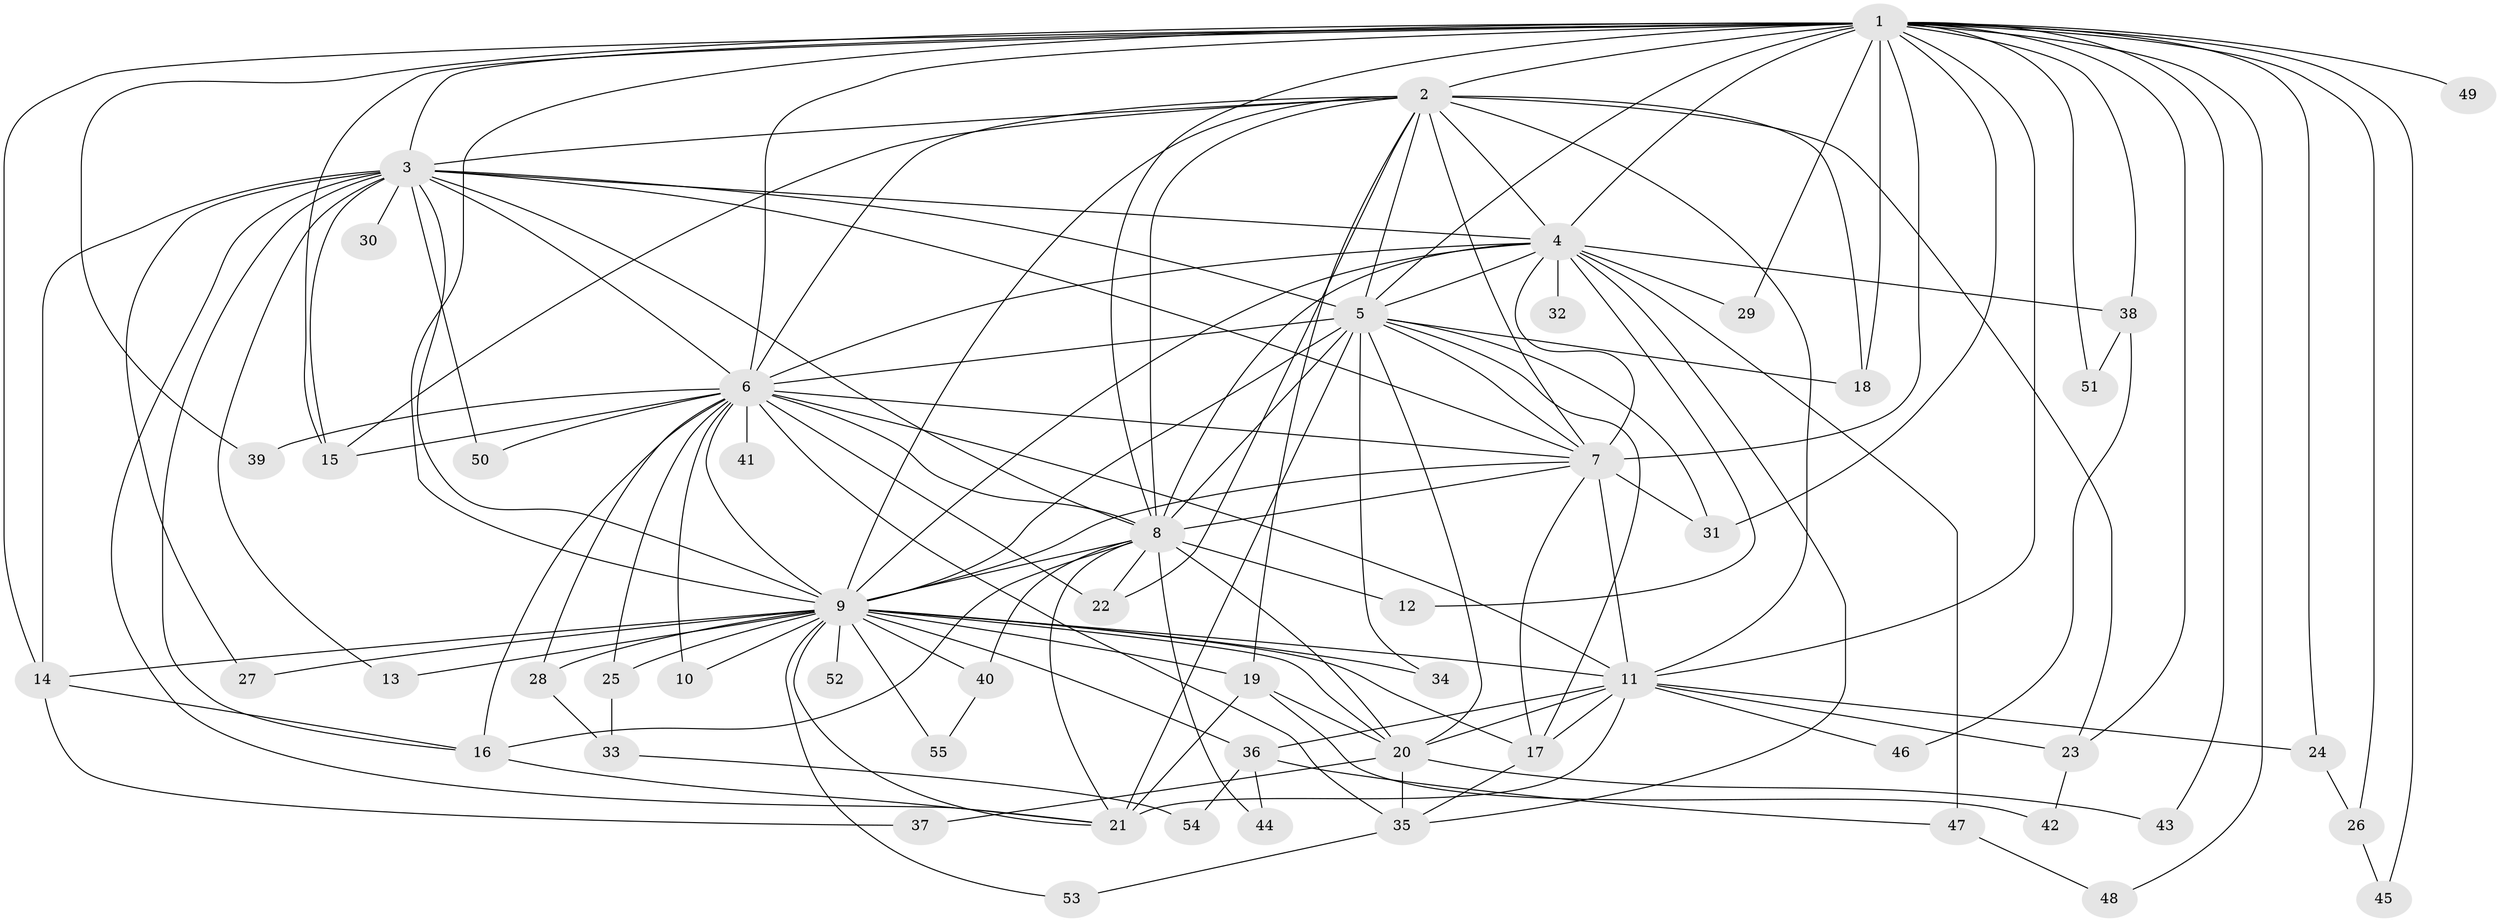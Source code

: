 // original degree distribution, {32: 0.00909090909090909, 20: 0.02727272727272727, 17: 0.00909090909090909, 25: 0.01818181818181818, 26: 0.00909090909090909, 21: 0.00909090909090909, 23: 0.00909090909090909, 2: 0.5545454545454546, 4: 0.06363636363636363, 3: 0.22727272727272727, 5: 0.05454545454545454, 6: 0.00909090909090909}
// Generated by graph-tools (version 1.1) at 2025/35/03/09/25 02:35:15]
// undirected, 55 vertices, 147 edges
graph export_dot {
graph [start="1"]
  node [color=gray90,style=filled];
  1;
  2;
  3;
  4;
  5;
  6;
  7;
  8;
  9;
  10;
  11;
  12;
  13;
  14;
  15;
  16;
  17;
  18;
  19;
  20;
  21;
  22;
  23;
  24;
  25;
  26;
  27;
  28;
  29;
  30;
  31;
  32;
  33;
  34;
  35;
  36;
  37;
  38;
  39;
  40;
  41;
  42;
  43;
  44;
  45;
  46;
  47;
  48;
  49;
  50;
  51;
  52;
  53;
  54;
  55;
  1 -- 2 [weight=1.0];
  1 -- 3 [weight=1.0];
  1 -- 4 [weight=1.0];
  1 -- 5 [weight=1.0];
  1 -- 6 [weight=2.0];
  1 -- 7 [weight=1.0];
  1 -- 8 [weight=1.0];
  1 -- 9 [weight=2.0];
  1 -- 11 [weight=1.0];
  1 -- 14 [weight=1.0];
  1 -- 15 [weight=1.0];
  1 -- 18 [weight=1.0];
  1 -- 23 [weight=1.0];
  1 -- 24 [weight=1.0];
  1 -- 26 [weight=1.0];
  1 -- 29 [weight=1.0];
  1 -- 31 [weight=1.0];
  1 -- 38 [weight=2.0];
  1 -- 39 [weight=1.0];
  1 -- 43 [weight=1.0];
  1 -- 45 [weight=1.0];
  1 -- 48 [weight=1.0];
  1 -- 49 [weight=1.0];
  1 -- 51 [weight=1.0];
  2 -- 3 [weight=1.0];
  2 -- 4 [weight=2.0];
  2 -- 5 [weight=1.0];
  2 -- 6 [weight=1.0];
  2 -- 7 [weight=2.0];
  2 -- 8 [weight=2.0];
  2 -- 9 [weight=2.0];
  2 -- 11 [weight=3.0];
  2 -- 15 [weight=1.0];
  2 -- 18 [weight=1.0];
  2 -- 19 [weight=1.0];
  2 -- 22 [weight=1.0];
  2 -- 23 [weight=1.0];
  3 -- 4 [weight=2.0];
  3 -- 5 [weight=1.0];
  3 -- 6 [weight=1.0];
  3 -- 7 [weight=1.0];
  3 -- 8 [weight=2.0];
  3 -- 9 [weight=2.0];
  3 -- 13 [weight=1.0];
  3 -- 14 [weight=1.0];
  3 -- 15 [weight=1.0];
  3 -- 16 [weight=1.0];
  3 -- 21 [weight=1.0];
  3 -- 27 [weight=1.0];
  3 -- 30 [weight=1.0];
  3 -- 50 [weight=1.0];
  4 -- 5 [weight=1.0];
  4 -- 6 [weight=2.0];
  4 -- 7 [weight=1.0];
  4 -- 8 [weight=1.0];
  4 -- 9 [weight=2.0];
  4 -- 12 [weight=1.0];
  4 -- 29 [weight=1.0];
  4 -- 32 [weight=1.0];
  4 -- 35 [weight=1.0];
  4 -- 38 [weight=1.0];
  4 -- 47 [weight=1.0];
  5 -- 6 [weight=2.0];
  5 -- 7 [weight=2.0];
  5 -- 8 [weight=2.0];
  5 -- 9 [weight=2.0];
  5 -- 17 [weight=1.0];
  5 -- 18 [weight=1.0];
  5 -- 20 [weight=1.0];
  5 -- 21 [weight=7.0];
  5 -- 31 [weight=1.0];
  5 -- 34 [weight=2.0];
  6 -- 7 [weight=1.0];
  6 -- 8 [weight=1.0];
  6 -- 9 [weight=3.0];
  6 -- 10 [weight=1.0];
  6 -- 11 [weight=1.0];
  6 -- 15 [weight=1.0];
  6 -- 16 [weight=2.0];
  6 -- 22 [weight=1.0];
  6 -- 25 [weight=1.0];
  6 -- 28 [weight=1.0];
  6 -- 35 [weight=1.0];
  6 -- 39 [weight=1.0];
  6 -- 41 [weight=1.0];
  6 -- 50 [weight=1.0];
  7 -- 8 [weight=1.0];
  7 -- 9 [weight=2.0];
  7 -- 11 [weight=12.0];
  7 -- 17 [weight=2.0];
  7 -- 31 [weight=2.0];
  8 -- 9 [weight=3.0];
  8 -- 12 [weight=1.0];
  8 -- 16 [weight=1.0];
  8 -- 20 [weight=1.0];
  8 -- 21 [weight=1.0];
  8 -- 22 [weight=1.0];
  8 -- 40 [weight=1.0];
  8 -- 44 [weight=1.0];
  9 -- 10 [weight=1.0];
  9 -- 11 [weight=2.0];
  9 -- 13 [weight=1.0];
  9 -- 14 [weight=2.0];
  9 -- 17 [weight=1.0];
  9 -- 19 [weight=1.0];
  9 -- 20 [weight=1.0];
  9 -- 21 [weight=2.0];
  9 -- 25 [weight=1.0];
  9 -- 27 [weight=1.0];
  9 -- 28 [weight=1.0];
  9 -- 34 [weight=1.0];
  9 -- 36 [weight=1.0];
  9 -- 40 [weight=2.0];
  9 -- 52 [weight=2.0];
  9 -- 53 [weight=1.0];
  9 -- 55 [weight=1.0];
  11 -- 17 [weight=1.0];
  11 -- 20 [weight=1.0];
  11 -- 21 [weight=1.0];
  11 -- 23 [weight=1.0];
  11 -- 24 [weight=1.0];
  11 -- 36 [weight=1.0];
  11 -- 46 [weight=1.0];
  14 -- 16 [weight=1.0];
  14 -- 37 [weight=1.0];
  16 -- 21 [weight=1.0];
  17 -- 35 [weight=1.0];
  19 -- 20 [weight=1.0];
  19 -- 21 [weight=1.0];
  19 -- 42 [weight=1.0];
  20 -- 35 [weight=1.0];
  20 -- 37 [weight=1.0];
  20 -- 43 [weight=1.0];
  23 -- 42 [weight=1.0];
  24 -- 26 [weight=1.0];
  25 -- 33 [weight=1.0];
  26 -- 45 [weight=1.0];
  28 -- 33 [weight=1.0];
  33 -- 54 [weight=1.0];
  35 -- 53 [weight=1.0];
  36 -- 44 [weight=1.0];
  36 -- 47 [weight=1.0];
  36 -- 54 [weight=1.0];
  38 -- 46 [weight=1.0];
  38 -- 51 [weight=1.0];
  40 -- 55 [weight=1.0];
  47 -- 48 [weight=1.0];
}
